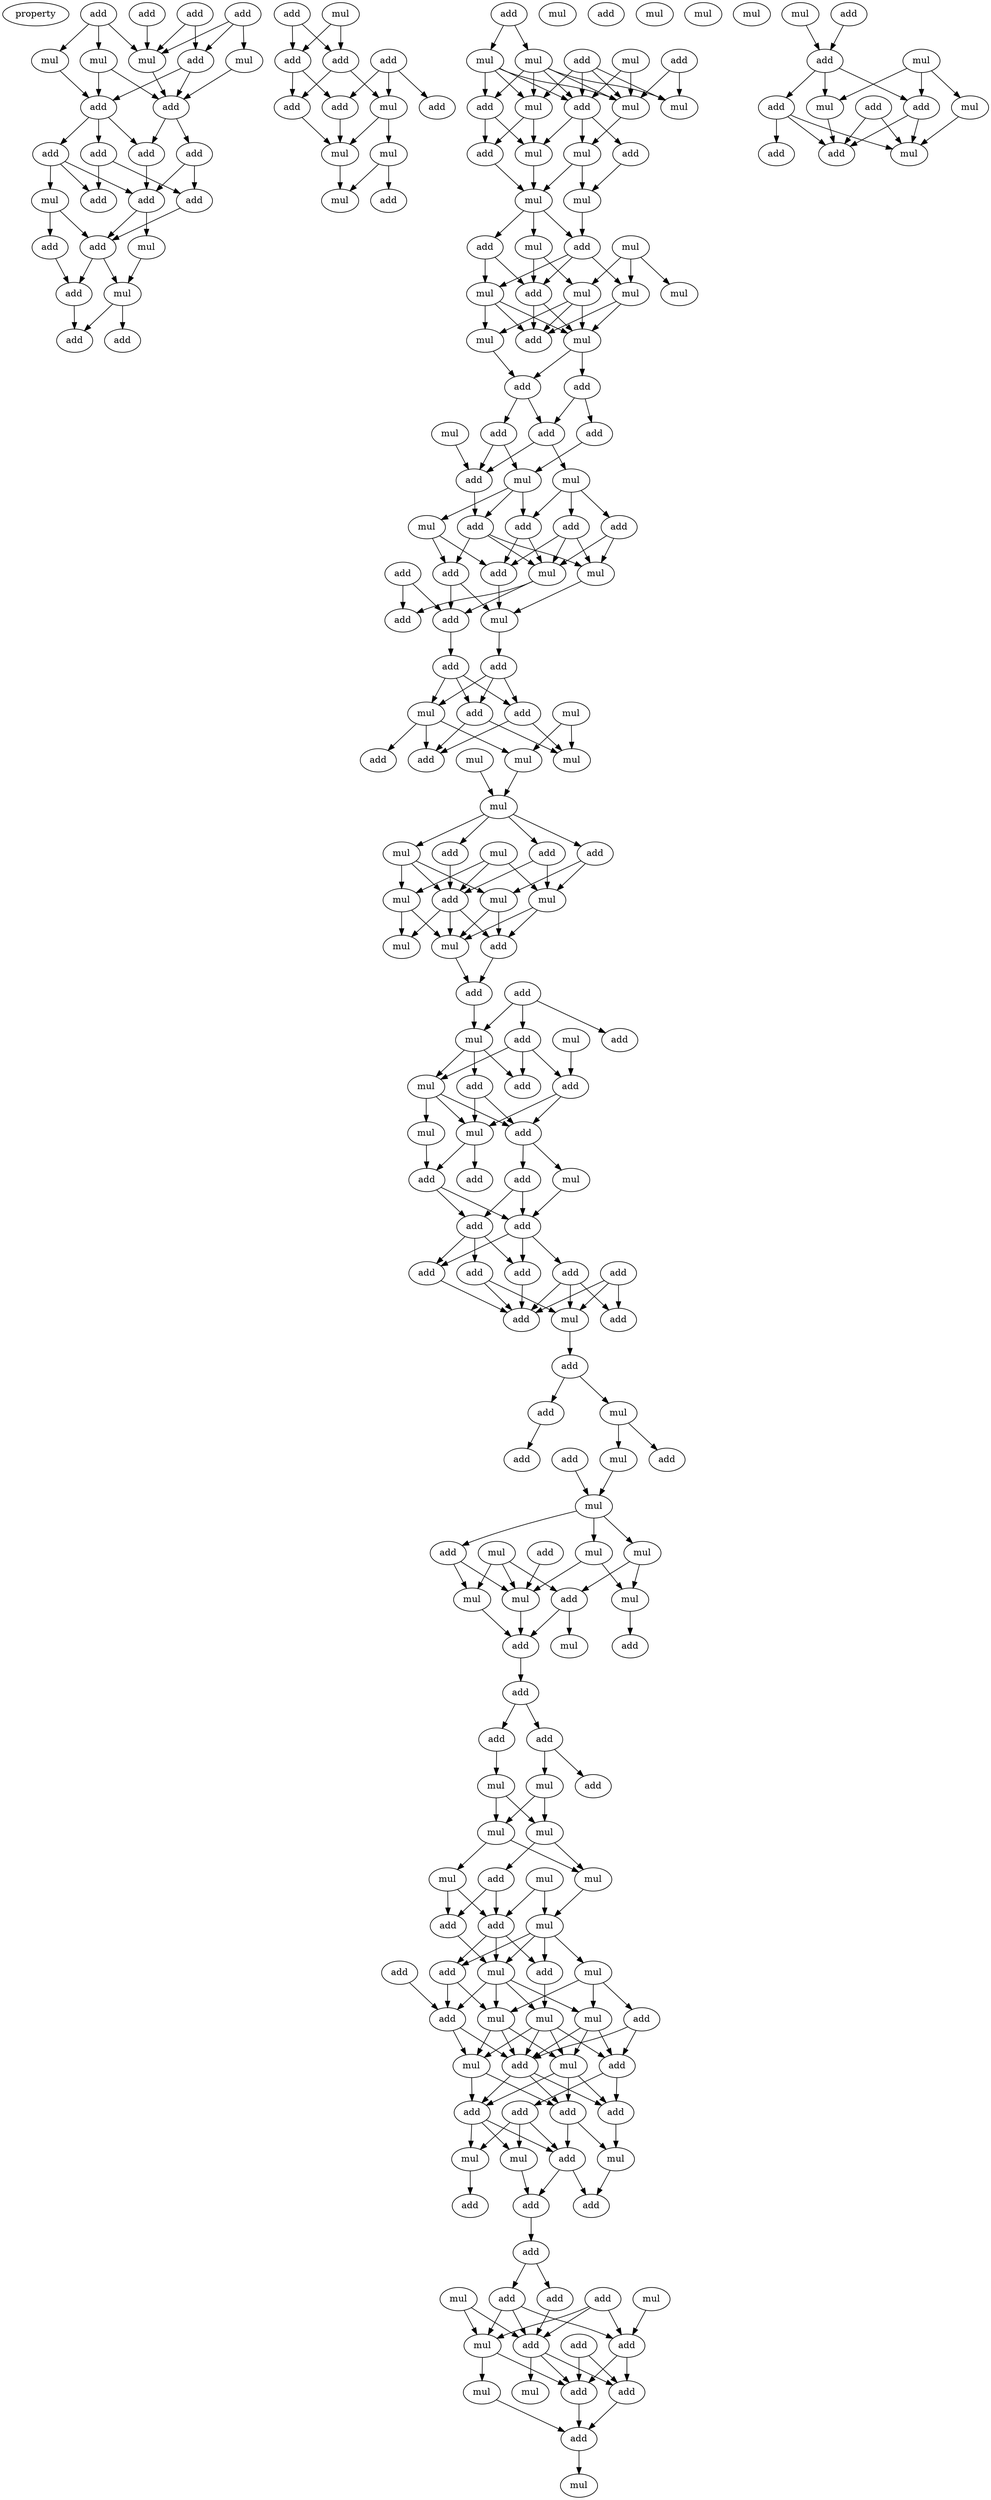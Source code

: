 digraph {
    node [fontcolor=black]
    property [mul=2,lf=1.4]
    0 [ label = add ];
    1 [ label = add ];
    2 [ label = add ];
    3 [ label = add ];
    4 [ label = mul ];
    5 [ label = mul ];
    6 [ label = mul ];
    7 [ label = add ];
    8 [ label = mul ];
    9 [ label = add ];
    10 [ label = add ];
    11 [ label = add ];
    12 [ label = add ];
    13 [ label = add ];
    14 [ label = add ];
    15 [ label = add ];
    16 [ label = add ];
    17 [ label = mul ];
    18 [ label = add ];
    19 [ label = add ];
    20 [ label = add ];
    21 [ label = mul ];
    22 [ label = mul ];
    23 [ label = add ];
    24 [ label = add ];
    25 [ label = add ];
    26 [ label = add ];
    27 [ label = mul ];
    28 [ label = add ];
    29 [ label = add ];
    30 [ label = add ];
    31 [ label = mul ];
    32 [ label = add ];
    33 [ label = add ];
    34 [ label = add ];
    35 [ label = mul ];
    36 [ label = mul ];
    37 [ label = mul ];
    38 [ label = add ];
    39 [ label = add ];
    40 [ label = add ];
    41 [ label = mul ];
    42 [ label = mul ];
    43 [ label = add ];
    44 [ label = mul ];
    45 [ label = mul ];
    46 [ label = add ];
    47 [ label = add ];
    48 [ label = mul ];
    49 [ label = mul ];
    50 [ label = mul ];
    51 [ label = mul ];
    52 [ label = add ];
    53 [ label = add ];
    54 [ label = mul ];
    55 [ label = mul ];
    56 [ label = mul ];
    57 [ label = add ];
    58 [ label = mul ];
    59 [ label = add ];
    60 [ label = mul ];
    61 [ label = mul ];
    62 [ label = mul ];
    63 [ label = add ];
    64 [ label = mul ];
    65 [ label = mul ];
    66 [ label = add ];
    67 [ label = mul ];
    68 [ label = add ];
    69 [ label = add ];
    70 [ label = add ];
    71 [ label = mul ];
    72 [ label = add ];
    73 [ label = add ];
    74 [ label = mul ];
    75 [ label = mul ];
    76 [ label = add ];
    77 [ label = add ];
    78 [ label = add ];
    79 [ label = add ];
    80 [ label = add ];
    81 [ label = mul ];
    82 [ label = add ];
    83 [ label = mul ];
    84 [ label = add ];
    85 [ label = mul ];
    86 [ label = add ];
    87 [ label = mul ];
    88 [ label = add ];
    89 [ label = add ];
    90 [ label = add ];
    91 [ label = add ];
    92 [ label = mul ];
    93 [ label = add ];
    94 [ label = add ];
    95 [ label = mul ];
    96 [ label = mul ];
    97 [ label = add ];
    98 [ label = add ];
    99 [ label = mul ];
    100 [ label = mul ];
    101 [ label = mul ];
    102 [ label = mul ];
    103 [ label = add ];
    104 [ label = add ];
    105 [ label = add ];
    106 [ label = mul ];
    107 [ label = mul ];
    108 [ label = mul ];
    109 [ label = mul ];
    110 [ label = add ];
    111 [ label = mul ];
    112 [ label = mul ];
    113 [ label = add ];
    114 [ label = add ];
    115 [ label = add ];
    116 [ label = add ];
    117 [ label = mul ];
    118 [ label = mul ];
    119 [ label = add ];
    120 [ label = mul ];
    121 [ label = add ];
    122 [ label = add ];
    123 [ label = add ];
    124 [ label = mul ];
    125 [ label = add ];
    126 [ label = mul ];
    127 [ label = mul ];
    128 [ label = add ];
    129 [ label = add ];
    130 [ label = add ];
    131 [ label = add ];
    132 [ label = add ];
    133 [ label = add ];
    134 [ label = add ];
    135 [ label = add ];
    136 [ label = add ];
    137 [ label = add ];
    138 [ label = add ];
    139 [ label = mul ];
    140 [ label = add ];
    141 [ label = add ];
    142 [ label = mul ];
    143 [ label = add ];
    144 [ label = add ];
    145 [ label = mul ];
    146 [ label = mul ];
    147 [ label = add ];
    148 [ label = mul ];
    149 [ label = add ];
    150 [ label = add ];
    151 [ label = mul ];
    152 [ label = mul ];
    153 [ label = mul ];
    154 [ label = mul ];
    155 [ label = add ];
    156 [ label = add ];
    157 [ label = add ];
    158 [ label = mul ];
    159 [ label = mul ];
    160 [ label = mul ];
    161 [ label = add ];
    162 [ label = mul ];
    163 [ label = add ];
    164 [ label = add ];
    165 [ label = mul ];
    166 [ label = add ];
    167 [ label = add ];
    168 [ label = mul ];
    169 [ label = add ];
    170 [ label = mul ];
    171 [ label = mul ];
    172 [ label = mul ];
    173 [ label = mul ];
    174 [ label = mul ];
    175 [ label = mul ];
    176 [ label = add ];
    177 [ label = mul ];
    178 [ label = add ];
    179 [ label = mul ];
    180 [ label = add ];
    181 [ label = mul ];
    182 [ label = add ];
    183 [ label = add ];
    184 [ label = mul ];
    185 [ label = add ];
    186 [ label = mul ];
    187 [ label = mul ];
    188 [ label = add ];
    189 [ label = mul ];
    190 [ label = add ];
    191 [ label = mul ];
    192 [ label = mul ];
    193 [ label = add ];
    194 [ label = add ];
    195 [ label = add ];
    196 [ label = add ];
    197 [ label = add ];
    198 [ label = add ];
    199 [ label = mul ];
    200 [ label = mul ];
    201 [ label = add ];
    202 [ label = mul ];
    203 [ label = add ];
    204 [ label = add ];
    205 [ label = add ];
    206 [ label = add ];
    207 [ label = add ];
    208 [ label = mul ];
    209 [ label = mul ];
    210 [ label = add ];
    211 [ label = add ];
    212 [ label = add ];
    213 [ label = mul ];
    214 [ label = add ];
    215 [ label = add ];
    216 [ label = mul ];
    217 [ label = mul ];
    218 [ label = add ];
    219 [ label = add ];
    220 [ label = add ];
    221 [ label = mul ];
    222 [ label = add ];
    223 [ label = mul ];
    224 [ label = add ];
    225 [ label = mul ];
    226 [ label = add ];
    227 [ label = add ];
    228 [ label = add ];
    229 [ label = mul ];
    230 [ label = mul ];
    231 [ label = add ];
    232 [ label = add ];
    233 [ label = mul ];
    0 -> 6 [ name = 0 ];
    0 -> 7 [ name = 1 ];
    1 -> 6 [ name = 2 ];
    2 -> 4 [ name = 3 ];
    2 -> 6 [ name = 4 ];
    2 -> 8 [ name = 5 ];
    3 -> 5 [ name = 6 ];
    3 -> 6 [ name = 7 ];
    3 -> 7 [ name = 8 ];
    4 -> 9 [ name = 9 ];
    4 -> 10 [ name = 10 ];
    5 -> 10 [ name = 11 ];
    6 -> 10 [ name = 12 ];
    7 -> 9 [ name = 13 ];
    7 -> 10 [ name = 14 ];
    8 -> 9 [ name = 15 ];
    9 -> 11 [ name = 16 ];
    9 -> 12 [ name = 17 ];
    9 -> 13 [ name = 18 ];
    10 -> 11 [ name = 19 ];
    10 -> 14 [ name = 20 ];
    11 -> 18 [ name = 21 ];
    12 -> 16 [ name = 22 ];
    12 -> 17 [ name = 23 ];
    12 -> 18 [ name = 24 ];
    13 -> 15 [ name = 25 ];
    13 -> 16 [ name = 26 ];
    14 -> 15 [ name = 27 ];
    14 -> 18 [ name = 28 ];
    15 -> 20 [ name = 29 ];
    17 -> 19 [ name = 30 ];
    17 -> 20 [ name = 31 ];
    18 -> 20 [ name = 32 ];
    18 -> 21 [ name = 33 ];
    19 -> 23 [ name = 34 ];
    20 -> 22 [ name = 35 ];
    20 -> 23 [ name = 36 ];
    21 -> 22 [ name = 37 ];
    22 -> 24 [ name = 38 ];
    22 -> 25 [ name = 39 ];
    23 -> 25 [ name = 40 ];
    26 -> 28 [ name = 41 ];
    26 -> 30 [ name = 42 ];
    27 -> 28 [ name = 43 ];
    27 -> 30 [ name = 44 ];
    28 -> 31 [ name = 45 ];
    28 -> 33 [ name = 46 ];
    29 -> 31 [ name = 47 ];
    29 -> 32 [ name = 48 ];
    29 -> 34 [ name = 49 ];
    30 -> 33 [ name = 50 ];
    30 -> 34 [ name = 51 ];
    31 -> 35 [ name = 52 ];
    31 -> 36 [ name = 53 ];
    33 -> 36 [ name = 54 ];
    34 -> 36 [ name = 55 ];
    35 -> 37 [ name = 56 ];
    35 -> 38 [ name = 57 ];
    36 -> 37 [ name = 58 ];
    39 -> 42 [ name = 59 ];
    39 -> 44 [ name = 60 ];
    40 -> 45 [ name = 61 ];
    40 -> 47 [ name = 62 ];
    40 -> 48 [ name = 63 ];
    40 -> 49 [ name = 64 ];
    41 -> 47 [ name = 65 ];
    41 -> 48 [ name = 66 ];
    42 -> 46 [ name = 67 ];
    42 -> 47 [ name = 68 ];
    42 -> 48 [ name = 69 ];
    42 -> 49 [ name = 70 ];
    43 -> 45 [ name = 71 ];
    43 -> 48 [ name = 72 ];
    44 -> 45 [ name = 73 ];
    44 -> 46 [ name = 74 ];
    44 -> 47 [ name = 75 ];
    44 -> 48 [ name = 76 ];
    44 -> 49 [ name = 77 ];
    46 -> 50 [ name = 78 ];
    46 -> 52 [ name = 79 ];
    47 -> 50 [ name = 80 ];
    47 -> 51 [ name = 81 ];
    47 -> 53 [ name = 82 ];
    48 -> 51 [ name = 83 ];
    49 -> 50 [ name = 84 ];
    49 -> 52 [ name = 85 ];
    50 -> 55 [ name = 86 ];
    51 -> 54 [ name = 87 ];
    51 -> 55 [ name = 88 ];
    52 -> 55 [ name = 89 ];
    53 -> 54 [ name = 90 ];
    54 -> 57 [ name = 91 ];
    55 -> 56 [ name = 92 ];
    55 -> 57 [ name = 93 ];
    55 -> 59 [ name = 94 ];
    56 -> 61 [ name = 95 ];
    56 -> 63 [ name = 96 ];
    57 -> 60 [ name = 97 ];
    57 -> 63 [ name = 98 ];
    57 -> 64 [ name = 99 ];
    58 -> 60 [ name = 100 ];
    58 -> 61 [ name = 101 ];
    58 -> 62 [ name = 102 ];
    59 -> 63 [ name = 103 ];
    59 -> 64 [ name = 104 ];
    60 -> 65 [ name = 105 ];
    60 -> 66 [ name = 106 ];
    61 -> 65 [ name = 107 ];
    61 -> 66 [ name = 108 ];
    61 -> 67 [ name = 109 ];
    63 -> 65 [ name = 110 ];
    63 -> 66 [ name = 111 ];
    64 -> 65 [ name = 112 ];
    64 -> 66 [ name = 113 ];
    64 -> 67 [ name = 114 ];
    65 -> 68 [ name = 115 ];
    65 -> 69 [ name = 116 ];
    67 -> 69 [ name = 117 ];
    68 -> 72 [ name = 118 ];
    68 -> 73 [ name = 119 ];
    69 -> 70 [ name = 120 ];
    69 -> 72 [ name = 121 ];
    70 -> 75 [ name = 122 ];
    70 -> 76 [ name = 123 ];
    71 -> 76 [ name = 124 ];
    72 -> 74 [ name = 125 ];
    72 -> 76 [ name = 126 ];
    73 -> 75 [ name = 127 ];
    74 -> 77 [ name = 128 ];
    74 -> 78 [ name = 129 ];
    74 -> 80 [ name = 130 ];
    75 -> 78 [ name = 131 ];
    75 -> 79 [ name = 132 ];
    75 -> 81 [ name = 133 ];
    76 -> 79 [ name = 134 ];
    77 -> 83 [ name = 135 ];
    77 -> 85 [ name = 136 ];
    78 -> 85 [ name = 137 ];
    78 -> 86 [ name = 138 ];
    79 -> 83 [ name = 139 ];
    79 -> 84 [ name = 140 ];
    79 -> 85 [ name = 141 ];
    80 -> 83 [ name = 142 ];
    80 -> 85 [ name = 143 ];
    80 -> 86 [ name = 144 ];
    81 -> 84 [ name = 145 ];
    81 -> 86 [ name = 146 ];
    82 -> 88 [ name = 147 ];
    82 -> 89 [ name = 148 ];
    83 -> 87 [ name = 149 ];
    84 -> 87 [ name = 150 ];
    84 -> 88 [ name = 151 ];
    85 -> 88 [ name = 152 ];
    85 -> 89 [ name = 153 ];
    86 -> 87 [ name = 154 ];
    87 -> 91 [ name = 155 ];
    88 -> 90 [ name = 156 ];
    90 -> 93 [ name = 157 ];
    90 -> 94 [ name = 158 ];
    90 -> 95 [ name = 159 ];
    91 -> 93 [ name = 160 ];
    91 -> 94 [ name = 161 ];
    91 -> 95 [ name = 162 ];
    92 -> 99 [ name = 163 ];
    92 -> 100 [ name = 164 ];
    93 -> 98 [ name = 165 ];
    93 -> 100 [ name = 166 ];
    94 -> 98 [ name = 167 ];
    94 -> 100 [ name = 168 ];
    95 -> 97 [ name = 169 ];
    95 -> 98 [ name = 170 ];
    95 -> 99 [ name = 171 ];
    96 -> 101 [ name = 172 ];
    99 -> 101 [ name = 173 ];
    101 -> 103 [ name = 174 ];
    101 -> 104 [ name = 175 ];
    101 -> 105 [ name = 176 ];
    101 -> 106 [ name = 177 ];
    102 -> 107 [ name = 178 ];
    102 -> 109 [ name = 179 ];
    102 -> 110 [ name = 180 ];
    103 -> 107 [ name = 181 ];
    103 -> 108 [ name = 182 ];
    104 -> 110 [ name = 183 ];
    105 -> 107 [ name = 184 ];
    105 -> 110 [ name = 185 ];
    106 -> 108 [ name = 186 ];
    106 -> 109 [ name = 187 ];
    106 -> 110 [ name = 188 ];
    107 -> 111 [ name = 189 ];
    107 -> 113 [ name = 190 ];
    108 -> 111 [ name = 191 ];
    108 -> 113 [ name = 192 ];
    109 -> 111 [ name = 193 ];
    109 -> 112 [ name = 194 ];
    110 -> 111 [ name = 195 ];
    110 -> 112 [ name = 196 ];
    110 -> 113 [ name = 197 ];
    111 -> 114 [ name = 198 ];
    113 -> 114 [ name = 199 ];
    114 -> 117 [ name = 200 ];
    115 -> 116 [ name = 201 ];
    115 -> 117 [ name = 202 ];
    115 -> 119 [ name = 203 ];
    117 -> 120 [ name = 204 ];
    117 -> 121 [ name = 205 ];
    117 -> 122 [ name = 206 ];
    118 -> 123 [ name = 207 ];
    119 -> 120 [ name = 208 ];
    119 -> 121 [ name = 209 ];
    119 -> 123 [ name = 210 ];
    120 -> 124 [ name = 211 ];
    120 -> 125 [ name = 212 ];
    120 -> 126 [ name = 213 ];
    122 -> 125 [ name = 214 ];
    122 -> 126 [ name = 215 ];
    123 -> 125 [ name = 216 ];
    123 -> 126 [ name = 217 ];
    124 -> 128 [ name = 218 ];
    125 -> 127 [ name = 219 ];
    125 -> 130 [ name = 220 ];
    126 -> 128 [ name = 221 ];
    126 -> 129 [ name = 222 ];
    127 -> 132 [ name = 223 ];
    128 -> 131 [ name = 224 ];
    128 -> 132 [ name = 225 ];
    130 -> 131 [ name = 226 ];
    130 -> 132 [ name = 227 ];
    131 -> 133 [ name = 228 ];
    131 -> 134 [ name = 229 ];
    131 -> 135 [ name = 230 ];
    132 -> 134 [ name = 231 ];
    132 -> 135 [ name = 232 ];
    132 -> 137 [ name = 233 ];
    133 -> 138 [ name = 234 ];
    133 -> 142 [ name = 235 ];
    134 -> 138 [ name = 236 ];
    135 -> 138 [ name = 237 ];
    136 -> 138 [ name = 238 ];
    136 -> 140 [ name = 239 ];
    136 -> 142 [ name = 240 ];
    137 -> 138 [ name = 241 ];
    137 -> 140 [ name = 242 ];
    137 -> 142 [ name = 243 ];
    142 -> 143 [ name = 244 ];
    143 -> 144 [ name = 245 ];
    143 -> 145 [ name = 246 ];
    144 -> 150 [ name = 247 ];
    145 -> 148 [ name = 248 ];
    145 -> 149 [ name = 249 ];
    147 -> 151 [ name = 250 ];
    148 -> 151 [ name = 251 ];
    151 -> 153 [ name = 252 ];
    151 -> 154 [ name = 253 ];
    151 -> 156 [ name = 254 ];
    152 -> 157 [ name = 255 ];
    152 -> 159 [ name = 256 ];
    152 -> 160 [ name = 257 ];
    153 -> 157 [ name = 258 ];
    153 -> 158 [ name = 259 ];
    154 -> 158 [ name = 260 ];
    154 -> 159 [ name = 261 ];
    155 -> 159 [ name = 262 ];
    156 -> 159 [ name = 263 ];
    156 -> 160 [ name = 264 ];
    157 -> 162 [ name = 265 ];
    157 -> 163 [ name = 266 ];
    158 -> 161 [ name = 267 ];
    159 -> 163 [ name = 268 ];
    160 -> 163 [ name = 269 ];
    163 -> 164 [ name = 270 ];
    164 -> 166 [ name = 271 ];
    164 -> 167 [ name = 272 ];
    166 -> 168 [ name = 273 ];
    166 -> 169 [ name = 274 ];
    167 -> 170 [ name = 275 ];
    168 -> 171 [ name = 276 ];
    168 -> 172 [ name = 277 ];
    170 -> 171 [ name = 278 ];
    170 -> 172 [ name = 279 ];
    171 -> 174 [ name = 280 ];
    171 -> 177 [ name = 281 ];
    172 -> 174 [ name = 282 ];
    172 -> 176 [ name = 283 ];
    173 -> 179 [ name = 284 ];
    173 -> 180 [ name = 285 ];
    174 -> 179 [ name = 286 ];
    176 -> 178 [ name = 287 ];
    176 -> 180 [ name = 288 ];
    177 -> 178 [ name = 289 ];
    177 -> 180 [ name = 290 ];
    178 -> 184 [ name = 291 ];
    179 -> 181 [ name = 292 ];
    179 -> 182 [ name = 293 ];
    179 -> 184 [ name = 294 ];
    179 -> 185 [ name = 295 ];
    180 -> 182 [ name = 296 ];
    180 -> 184 [ name = 297 ];
    180 -> 185 [ name = 298 ];
    181 -> 187 [ name = 299 ];
    181 -> 189 [ name = 300 ];
    181 -> 190 [ name = 301 ];
    182 -> 187 [ name = 302 ];
    182 -> 188 [ name = 303 ];
    183 -> 188 [ name = 304 ];
    184 -> 186 [ name = 305 ];
    184 -> 187 [ name = 306 ];
    184 -> 188 [ name = 307 ];
    184 -> 189 [ name = 308 ];
    185 -> 186 [ name = 309 ];
    186 -> 191 [ name = 310 ];
    186 -> 192 [ name = 311 ];
    186 -> 193 [ name = 312 ];
    186 -> 194 [ name = 313 ];
    187 -> 191 [ name = 314 ];
    187 -> 192 [ name = 315 ];
    187 -> 194 [ name = 316 ];
    188 -> 191 [ name = 317 ];
    188 -> 194 [ name = 318 ];
    189 -> 192 [ name = 319 ];
    189 -> 193 [ name = 320 ];
    189 -> 194 [ name = 321 ];
    190 -> 193 [ name = 322 ];
    190 -> 194 [ name = 323 ];
    191 -> 196 [ name = 324 ];
    191 -> 198 [ name = 325 ];
    192 -> 195 [ name = 326 ];
    192 -> 196 [ name = 327 ];
    192 -> 198 [ name = 328 ];
    193 -> 195 [ name = 329 ];
    193 -> 197 [ name = 330 ];
    194 -> 195 [ name = 331 ];
    194 -> 196 [ name = 332 ];
    194 -> 198 [ name = 333 ];
    195 -> 200 [ name = 334 ];
    196 -> 199 [ name = 335 ];
    196 -> 201 [ name = 336 ];
    196 -> 202 [ name = 337 ];
    197 -> 199 [ name = 338 ];
    197 -> 201 [ name = 339 ];
    197 -> 202 [ name = 340 ];
    198 -> 200 [ name = 341 ];
    198 -> 201 [ name = 342 ];
    199 -> 203 [ name = 343 ];
    200 -> 205 [ name = 344 ];
    201 -> 204 [ name = 345 ];
    201 -> 205 [ name = 346 ];
    202 -> 204 [ name = 347 ];
    204 -> 206 [ name = 348 ];
    206 -> 207 [ name = 349 ];
    206 -> 211 [ name = 350 ];
    207 -> 212 [ name = 351 ];
    207 -> 213 [ name = 352 ];
    207 -> 215 [ name = 353 ];
    208 -> 213 [ name = 354 ];
    208 -> 215 [ name = 355 ];
    209 -> 212 [ name = 356 ];
    210 -> 212 [ name = 357 ];
    210 -> 213 [ name = 358 ];
    210 -> 215 [ name = 359 ];
    211 -> 215 [ name = 360 ];
    212 -> 218 [ name = 361 ];
    212 -> 219 [ name = 362 ];
    213 -> 217 [ name = 363 ];
    213 -> 219 [ name = 364 ];
    214 -> 218 [ name = 365 ];
    214 -> 219 [ name = 366 ];
    215 -> 216 [ name = 367 ];
    215 -> 218 [ name = 368 ];
    215 -> 219 [ name = 369 ];
    217 -> 220 [ name = 370 ];
    218 -> 220 [ name = 371 ];
    219 -> 220 [ name = 372 ];
    220 -> 223 [ name = 373 ];
    221 -> 224 [ name = 374 ];
    222 -> 224 [ name = 375 ];
    224 -> 226 [ name = 376 ];
    224 -> 227 [ name = 377 ];
    224 -> 230 [ name = 378 ];
    225 -> 226 [ name = 379 ];
    225 -> 229 [ name = 380 ];
    225 -> 230 [ name = 381 ];
    226 -> 231 [ name = 382 ];
    226 -> 233 [ name = 383 ];
    227 -> 231 [ name = 384 ];
    227 -> 232 [ name = 385 ];
    227 -> 233 [ name = 386 ];
    228 -> 231 [ name = 387 ];
    228 -> 233 [ name = 388 ];
    229 -> 233 [ name = 389 ];
    230 -> 231 [ name = 390 ];
}
